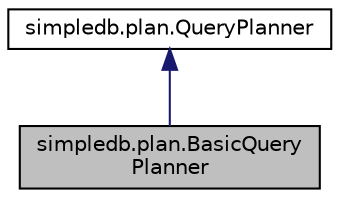 digraph "simpledb.plan.BasicQueryPlanner"
{
  edge [fontname="Helvetica",fontsize="10",labelfontname="Helvetica",labelfontsize="10"];
  node [fontname="Helvetica",fontsize="10",shape=record];
  Node2 [label="simpledb.plan.BasicQuery\lPlanner",height=0.2,width=0.4,color="black", fillcolor="grey75", style="filled", fontcolor="black"];
  Node3 -> Node2 [dir="back",color="midnightblue",fontsize="10",style="solid",fontname="Helvetica"];
  Node3 [label="simpledb.plan.QueryPlanner",height=0.2,width=0.4,color="black", fillcolor="white", style="filled",URL="$interfacesimpledb_1_1plan_1_1QueryPlanner.html"];
}
